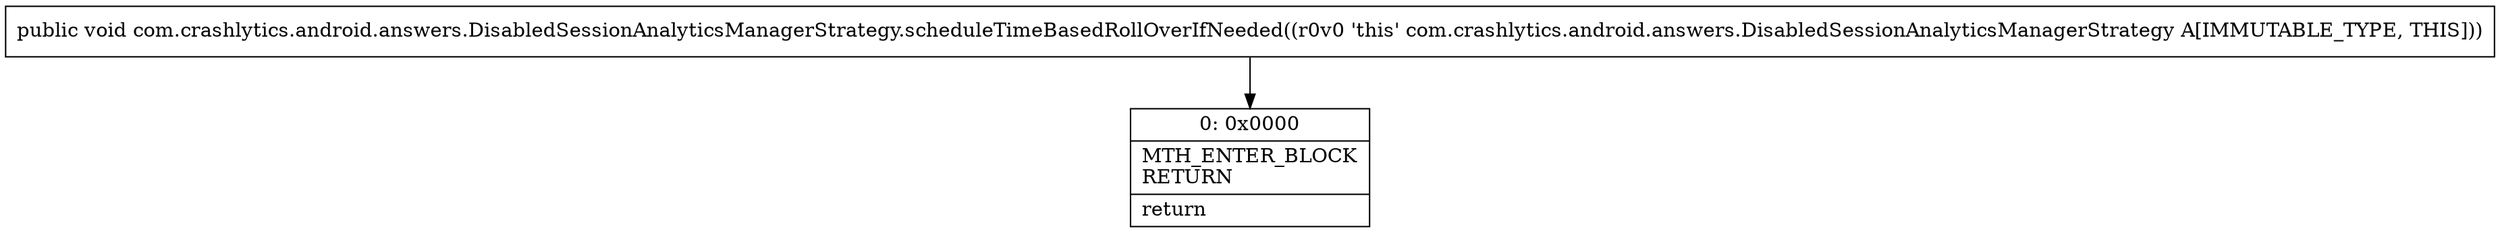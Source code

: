 digraph "CFG forcom.crashlytics.android.answers.DisabledSessionAnalyticsManagerStrategy.scheduleTimeBasedRollOverIfNeeded()V" {
Node_0 [shape=record,label="{0\:\ 0x0000|MTH_ENTER_BLOCK\lRETURN\l|return\l}"];
MethodNode[shape=record,label="{public void com.crashlytics.android.answers.DisabledSessionAnalyticsManagerStrategy.scheduleTimeBasedRollOverIfNeeded((r0v0 'this' com.crashlytics.android.answers.DisabledSessionAnalyticsManagerStrategy A[IMMUTABLE_TYPE, THIS])) }"];
MethodNode -> Node_0;
}

